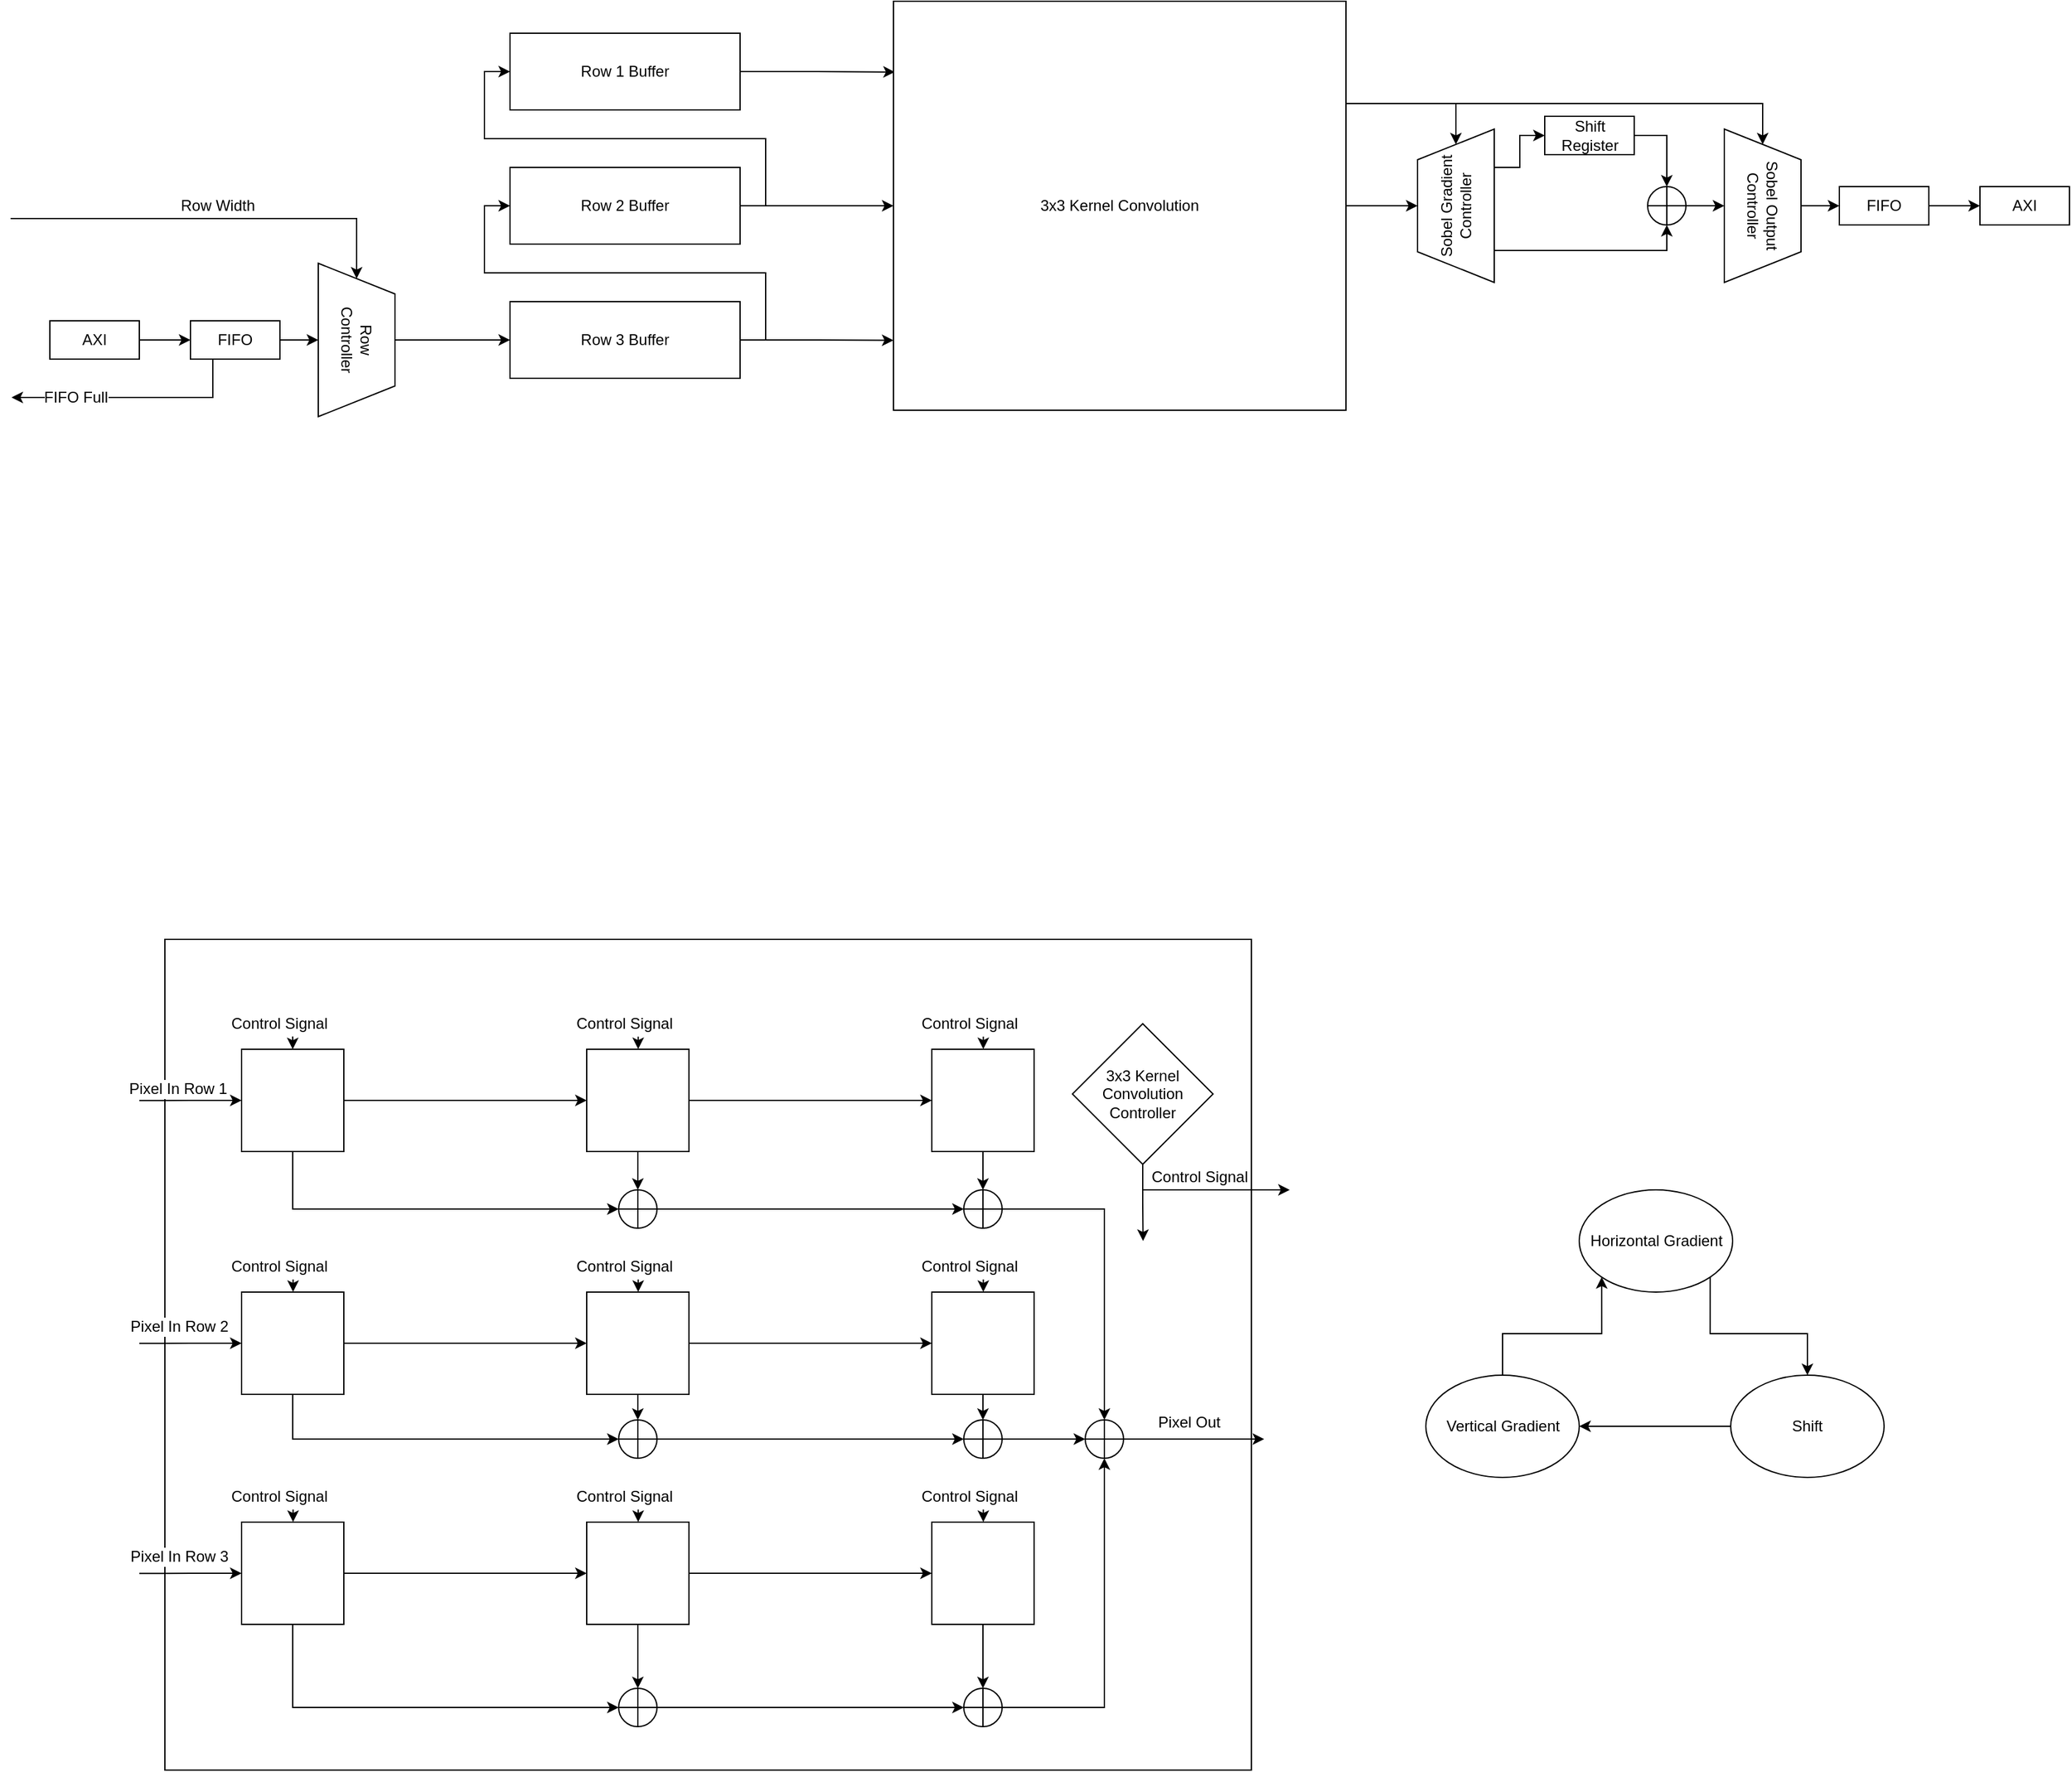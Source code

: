 <mxfile version="12.2.7" type="device" pages="1"><diagram id="0zr8mCbp8osmMEovIvkl" name="Page-1"><mxGraphModel dx="2618" dy="1478" grid="1" gridSize="10" guides="1" tooltips="1" connect="1" arrows="1" fold="1" page="1" pageScale="1" pageWidth="850" pageHeight="1100" math="0" shadow="0"><root><mxCell id="0"/><mxCell id="1" parent="0"/><mxCell id="BfPITshOqz8rbKvehvME-129" value="" style="rounded=0;whiteSpace=wrap;html=1;" vertex="1" parent="1"><mxGeometry x="160" y="774" width="850" height="650" as="geometry"/></mxCell><mxCell id="BfPITshOqz8rbKvehvME-13" style="edgeStyle=orthogonalEdgeStyle;rounded=0;orthogonalLoop=1;jettySize=auto;html=1;exitX=1;exitY=0.5;exitDx=0;exitDy=0;entryX=0;entryY=0.5;entryDx=0;entryDy=0;" edge="1" parent="1" source="BfPITshOqz8rbKvehvME-2" target="BfPITshOqz8rbKvehvME-3"><mxGeometry relative="1" as="geometry"/></mxCell><mxCell id="BfPITshOqz8rbKvehvME-2" value="AXI" style="rounded=0;whiteSpace=wrap;html=1;" vertex="1" parent="1"><mxGeometry x="70" y="290" width="70" height="30" as="geometry"/></mxCell><mxCell id="BfPITshOqz8rbKvehvME-14" style="edgeStyle=orthogonalEdgeStyle;rounded=0;orthogonalLoop=1;jettySize=auto;html=1;exitX=1;exitY=0.5;exitDx=0;exitDy=0;" edge="1" parent="1" source="BfPITshOqz8rbKvehvME-3" target="BfPITshOqz8rbKvehvME-5"><mxGeometry relative="1" as="geometry"/></mxCell><mxCell id="BfPITshOqz8rbKvehvME-39" style="edgeStyle=orthogonalEdgeStyle;rounded=0;orthogonalLoop=1;jettySize=auto;html=1;exitX=0.25;exitY=1;exitDx=0;exitDy=0;" edge="1" parent="1" source="BfPITshOqz8rbKvehvME-3"><mxGeometry relative="1" as="geometry"><mxPoint x="40" y="350" as="targetPoint"/><Array as="points"><mxPoint x="198" y="350"/><mxPoint x="40" y="350"/></Array></mxGeometry></mxCell><mxCell id="BfPITshOqz8rbKvehvME-40" value="FIFO Full" style="text;html=1;resizable=0;points=[];align=center;verticalAlign=middle;labelBackgroundColor=#ffffff;" vertex="1" connectable="0" parent="BfPITshOqz8rbKvehvME-39"><mxGeometry x="0.529" y="1" relative="1" as="geometry"><mxPoint x="5.5" y="-1" as="offset"/></mxGeometry></mxCell><mxCell id="BfPITshOqz8rbKvehvME-3" value="FIFO" style="rounded=0;whiteSpace=wrap;html=1;" vertex="1" parent="1"><mxGeometry x="180" y="290" width="70" height="30" as="geometry"/></mxCell><mxCell id="BfPITshOqz8rbKvehvME-15" style="edgeStyle=orthogonalEdgeStyle;rounded=0;orthogonalLoop=1;jettySize=auto;html=1;exitX=0.5;exitY=0;exitDx=0;exitDy=0;entryX=0;entryY=0.5;entryDx=0;entryDy=0;" edge="1" parent="1" source="BfPITshOqz8rbKvehvME-5" target="BfPITshOqz8rbKvehvME-6"><mxGeometry relative="1" as="geometry"/></mxCell><mxCell id="BfPITshOqz8rbKvehvME-130" style="edgeStyle=orthogonalEdgeStyle;rounded=0;orthogonalLoop=1;jettySize=auto;html=1;exitX=0;exitY=0.5;exitDx=0;exitDy=0;startArrow=classic;startFill=1;endArrow=none;endFill=0;" edge="1" parent="1" source="BfPITshOqz8rbKvehvME-5"><mxGeometry relative="1" as="geometry"><mxPoint x="39.31" y="210.0" as="targetPoint"/><Array as="points"><mxPoint x="310" y="210"/></Array></mxGeometry></mxCell><mxCell id="BfPITshOqz8rbKvehvME-132" value="Row Width" style="text;html=1;resizable=0;points=[];align=center;verticalAlign=middle;labelBackgroundColor=#ffffff;" vertex="1" connectable="0" parent="BfPITshOqz8rbKvehvME-130"><mxGeometry x="-0.158" y="2" relative="1" as="geometry"><mxPoint x="-23" y="-12" as="offset"/></mxGeometry></mxCell><mxCell id="BfPITshOqz8rbKvehvME-5" value="&lt;div&gt;Row&lt;/div&gt;&lt;div&gt;Controller&lt;/div&gt;" style="shape=trapezoid;perimeter=trapezoidPerimeter;whiteSpace=wrap;html=1;rotation=90;" vertex="1" parent="1"><mxGeometry x="250" y="275" width="120" height="60" as="geometry"/></mxCell><mxCell id="BfPITshOqz8rbKvehvME-11" style="edgeStyle=orthogonalEdgeStyle;rounded=0;orthogonalLoop=1;jettySize=auto;html=1;exitX=1;exitY=0.5;exitDx=0;exitDy=0;entryX=0;entryY=0.5;entryDx=0;entryDy=0;" edge="1" parent="1" source="BfPITshOqz8rbKvehvME-6" target="BfPITshOqz8rbKvehvME-8"><mxGeometry relative="1" as="geometry"/></mxCell><mxCell id="BfPITshOqz8rbKvehvME-20" style="edgeStyle=orthogonalEdgeStyle;rounded=0;orthogonalLoop=1;jettySize=auto;html=1;exitX=1;exitY=0.5;exitDx=0;exitDy=0;entryX=0;entryY=0.829;entryDx=0;entryDy=0;entryPerimeter=0;" edge="1" parent="1" source="BfPITshOqz8rbKvehvME-6" target="BfPITshOqz8rbKvehvME-17"><mxGeometry relative="1" as="geometry"/></mxCell><mxCell id="BfPITshOqz8rbKvehvME-6" value="Row 3 Buffer" style="rounded=0;whiteSpace=wrap;html=1;" vertex="1" parent="1"><mxGeometry x="430" y="275" width="180" height="60" as="geometry"/></mxCell><mxCell id="BfPITshOqz8rbKvehvME-12" style="edgeStyle=orthogonalEdgeStyle;rounded=0;orthogonalLoop=1;jettySize=auto;html=1;exitX=1;exitY=0.5;exitDx=0;exitDy=0;entryX=0;entryY=0.5;entryDx=0;entryDy=0;" edge="1" parent="1" source="BfPITshOqz8rbKvehvME-8" target="BfPITshOqz8rbKvehvME-9"><mxGeometry relative="1" as="geometry"/></mxCell><mxCell id="BfPITshOqz8rbKvehvME-19" style="edgeStyle=orthogonalEdgeStyle;rounded=0;orthogonalLoop=1;jettySize=auto;html=1;exitX=1;exitY=0.5;exitDx=0;exitDy=0;entryX=0;entryY=0.5;entryDx=0;entryDy=0;" edge="1" parent="1" source="BfPITshOqz8rbKvehvME-8" target="BfPITshOqz8rbKvehvME-17"><mxGeometry relative="1" as="geometry"/></mxCell><mxCell id="BfPITshOqz8rbKvehvME-8" value="Row 2 Buffer" style="rounded=0;whiteSpace=wrap;html=1;" vertex="1" parent="1"><mxGeometry x="430" y="170" width="180" height="60" as="geometry"/></mxCell><mxCell id="BfPITshOqz8rbKvehvME-18" style="edgeStyle=orthogonalEdgeStyle;rounded=0;orthogonalLoop=1;jettySize=auto;html=1;exitX=1;exitY=0.5;exitDx=0;exitDy=0;entryX=0.003;entryY=0.173;entryDx=0;entryDy=0;entryPerimeter=0;" edge="1" parent="1" source="BfPITshOqz8rbKvehvME-9" target="BfPITshOqz8rbKvehvME-17"><mxGeometry relative="1" as="geometry"/></mxCell><mxCell id="BfPITshOqz8rbKvehvME-9" value="Row 1 Buffer" style="rounded=0;whiteSpace=wrap;html=1;" vertex="1" parent="1"><mxGeometry x="430" y="65" width="180" height="60" as="geometry"/></mxCell><mxCell id="BfPITshOqz8rbKvehvME-27" style="edgeStyle=orthogonalEdgeStyle;rounded=0;orthogonalLoop=1;jettySize=auto;html=1;exitX=1;exitY=0.5;exitDx=0;exitDy=0;entryX=0.5;entryY=0;entryDx=0;entryDy=0;" edge="1" parent="1" source="BfPITshOqz8rbKvehvME-17" target="BfPITshOqz8rbKvehvME-26"><mxGeometry relative="1" as="geometry"/></mxCell><mxCell id="BfPITshOqz8rbKvehvME-28" style="edgeStyle=orthogonalEdgeStyle;rounded=0;orthogonalLoop=1;jettySize=auto;html=1;exitX=1;exitY=0.25;exitDx=0;exitDy=0;entryX=1;entryY=0.5;entryDx=0;entryDy=0;" edge="1" parent="1" source="BfPITshOqz8rbKvehvME-17" target="BfPITshOqz8rbKvehvME-26"><mxGeometry relative="1" as="geometry"><Array as="points"><mxPoint x="1170" y="120"/></Array></mxGeometry></mxCell><mxCell id="BfPITshOqz8rbKvehvME-33" style="edgeStyle=orthogonalEdgeStyle;rounded=0;orthogonalLoop=1;jettySize=auto;html=1;exitX=1;exitY=0.25;exitDx=0;exitDy=0;entryX=0;entryY=0.5;entryDx=0;entryDy=0;" edge="1" parent="1" source="BfPITshOqz8rbKvehvME-17" target="BfPITshOqz8rbKvehvME-32"><mxGeometry relative="1" as="geometry"><Array as="points"><mxPoint x="1410" y="120"/></Array></mxGeometry></mxCell><mxCell id="BfPITshOqz8rbKvehvME-17" value="3x3 Kernel Convolution" style="rounded=0;whiteSpace=wrap;html=1;" vertex="1" parent="1"><mxGeometry x="730" y="40" width="354" height="320" as="geometry"/></mxCell><mxCell id="BfPITshOqz8rbKvehvME-30" style="edgeStyle=orthogonalEdgeStyle;rounded=0;orthogonalLoop=1;jettySize=auto;html=1;exitX=1;exitY=0.5;exitDx=0;exitDy=0;entryX=0.5;entryY=0;entryDx=0;entryDy=0;" edge="1" parent="1" source="BfPITshOqz8rbKvehvME-21" target="BfPITshOqz8rbKvehvME-25"><mxGeometry relative="1" as="geometry"/></mxCell><mxCell id="BfPITshOqz8rbKvehvME-21" value="Shift Register" style="rounded=0;whiteSpace=wrap;html=1;" vertex="1" parent="1"><mxGeometry x="1239.5" y="130" width="70" height="30" as="geometry"/></mxCell><mxCell id="BfPITshOqz8rbKvehvME-38" style="edgeStyle=orthogonalEdgeStyle;rounded=0;orthogonalLoop=1;jettySize=auto;html=1;exitX=1;exitY=0.5;exitDx=0;exitDy=0;" edge="1" parent="1" source="BfPITshOqz8rbKvehvME-22" target="BfPITshOqz8rbKvehvME-37"><mxGeometry relative="1" as="geometry"/></mxCell><mxCell id="BfPITshOqz8rbKvehvME-22" value="FIFO" style="rounded=0;whiteSpace=wrap;html=1;" vertex="1" parent="1"><mxGeometry x="1470" y="185" width="70" height="30" as="geometry"/></mxCell><mxCell id="BfPITshOqz8rbKvehvME-34" style="edgeStyle=orthogonalEdgeStyle;rounded=0;orthogonalLoop=1;jettySize=auto;html=1;exitX=1;exitY=0.5;exitDx=0;exitDy=0;entryX=0.5;entryY=1;entryDx=0;entryDy=0;" edge="1" parent="1" source="BfPITshOqz8rbKvehvME-25" target="BfPITshOqz8rbKvehvME-32"><mxGeometry relative="1" as="geometry"/></mxCell><mxCell id="BfPITshOqz8rbKvehvME-25" value="" style="shape=orEllipse;perimeter=ellipsePerimeter;whiteSpace=wrap;html=1;backgroundOutline=1;" vertex="1" parent="1"><mxGeometry x="1320" y="185" width="30" height="30" as="geometry"/></mxCell><mxCell id="BfPITshOqz8rbKvehvME-29" style="edgeStyle=orthogonalEdgeStyle;rounded=0;orthogonalLoop=1;jettySize=auto;html=1;exitX=0.75;exitY=1;exitDx=0;exitDy=0;entryX=0;entryY=0.5;entryDx=0;entryDy=0;" edge="1" parent="1" source="BfPITshOqz8rbKvehvME-26" target="BfPITshOqz8rbKvehvME-21"><mxGeometry relative="1" as="geometry"/></mxCell><mxCell id="BfPITshOqz8rbKvehvME-31" style="edgeStyle=orthogonalEdgeStyle;rounded=0;orthogonalLoop=1;jettySize=auto;html=1;exitX=0.25;exitY=1;exitDx=0;exitDy=0;entryX=0.5;entryY=1;entryDx=0;entryDy=0;" edge="1" parent="1" source="BfPITshOqz8rbKvehvME-26" target="BfPITshOqz8rbKvehvME-25"><mxGeometry relative="1" as="geometry"><Array as="points"><mxPoint x="1200" y="235"/><mxPoint x="1335" y="235"/></Array></mxGeometry></mxCell><mxCell id="BfPITshOqz8rbKvehvME-26" value="&lt;div&gt;Sobel Gradient Controller&lt;/div&gt;" style="shape=trapezoid;perimeter=trapezoidPerimeter;whiteSpace=wrap;html=1;rotation=-90;" vertex="1" parent="1"><mxGeometry x="1110" y="170" width="120" height="60" as="geometry"/></mxCell><mxCell id="BfPITshOqz8rbKvehvME-36" style="edgeStyle=orthogonalEdgeStyle;rounded=0;orthogonalLoop=1;jettySize=auto;html=1;exitX=0.5;exitY=0;exitDx=0;exitDy=0;entryX=0;entryY=0.5;entryDx=0;entryDy=0;" edge="1" parent="1" source="BfPITshOqz8rbKvehvME-32" target="BfPITshOqz8rbKvehvME-22"><mxGeometry relative="1" as="geometry"/></mxCell><mxCell id="BfPITshOqz8rbKvehvME-32" value="Sobel Output Controller" style="shape=trapezoid;perimeter=trapezoidPerimeter;whiteSpace=wrap;html=1;rotation=90;" vertex="1" parent="1"><mxGeometry x="1350" y="170" width="120" height="60" as="geometry"/></mxCell><mxCell id="BfPITshOqz8rbKvehvME-37" value="AXI" style="rounded=0;whiteSpace=wrap;html=1;" vertex="1" parent="1"><mxGeometry x="1580" y="185" width="70" height="30" as="geometry"/></mxCell><mxCell id="BfPITshOqz8rbKvehvME-52" style="edgeStyle=orthogonalEdgeStyle;rounded=0;orthogonalLoop=1;jettySize=auto;html=1;exitX=1;exitY=0.5;exitDx=0;exitDy=0;" edge="1" parent="1" source="BfPITshOqz8rbKvehvME-43" target="BfPITshOqz8rbKvehvME-44"><mxGeometry relative="1" as="geometry"/></mxCell><mxCell id="BfPITshOqz8rbKvehvME-56" style="edgeStyle=orthogonalEdgeStyle;rounded=0;orthogonalLoop=1;jettySize=auto;html=1;exitX=0.5;exitY=1;exitDx=0;exitDy=0;entryX=0;entryY=0.5;entryDx=0;entryDy=0;" edge="1" parent="1" source="BfPITshOqz8rbKvehvME-43" target="BfPITshOqz8rbKvehvME-54"><mxGeometry relative="1" as="geometry"/></mxCell><mxCell id="BfPITshOqz8rbKvehvME-87" style="edgeStyle=orthogonalEdgeStyle;rounded=0;orthogonalLoop=1;jettySize=auto;html=1;exitX=0;exitY=0.5;exitDx=0;exitDy=0;startArrow=classic;startFill=1;endArrow=none;endFill=0;" edge="1" parent="1" source="BfPITshOqz8rbKvehvME-43"><mxGeometry relative="1" as="geometry"><mxPoint x="140" y="900.167" as="targetPoint"/></mxGeometry></mxCell><mxCell id="BfPITshOqz8rbKvehvME-91" value="Pixel In Row 1" style="text;html=1;resizable=0;points=[];align=center;verticalAlign=middle;labelBackgroundColor=#ffffff;" vertex="1" connectable="0" parent="BfPITshOqz8rbKvehvME-87"><mxGeometry x="0.268" y="3" relative="1" as="geometry"><mxPoint x="0.5" y="-13" as="offset"/></mxGeometry></mxCell><mxCell id="BfPITshOqz8rbKvehvME-100" style="edgeStyle=orthogonalEdgeStyle;rounded=0;orthogonalLoop=1;jettySize=auto;html=1;exitX=0.5;exitY=0;exitDx=0;exitDy=0;startArrow=classic;startFill=1;endArrow=none;endFill=0;" edge="1" parent="1" source="BfPITshOqz8rbKvehvME-43"><mxGeometry relative="1" as="geometry"><mxPoint x="260" y="850" as="targetPoint"/></mxGeometry></mxCell><mxCell id="BfPITshOqz8rbKvehvME-43" value="" style="whiteSpace=wrap;html=1;aspect=fixed;" vertex="1" parent="1"><mxGeometry x="220" y="860" width="80" height="80" as="geometry"/></mxCell><mxCell id="BfPITshOqz8rbKvehvME-53" style="edgeStyle=orthogonalEdgeStyle;rounded=0;orthogonalLoop=1;jettySize=auto;html=1;exitX=1;exitY=0.5;exitDx=0;exitDy=0;entryX=0;entryY=0.5;entryDx=0;entryDy=0;" edge="1" parent="1" source="BfPITshOqz8rbKvehvME-44" target="BfPITshOqz8rbKvehvME-45"><mxGeometry relative="1" as="geometry"/></mxCell><mxCell id="BfPITshOqz8rbKvehvME-57" style="edgeStyle=orthogonalEdgeStyle;rounded=0;orthogonalLoop=1;jettySize=auto;html=1;exitX=0.5;exitY=1;exitDx=0;exitDy=0;entryX=0.5;entryY=0;entryDx=0;entryDy=0;" edge="1" parent="1" source="BfPITshOqz8rbKvehvME-44" target="BfPITshOqz8rbKvehvME-54"><mxGeometry relative="1" as="geometry"/></mxCell><mxCell id="BfPITshOqz8rbKvehvME-44" value="" style="whiteSpace=wrap;html=1;aspect=fixed;" vertex="1" parent="1"><mxGeometry x="490" y="860" width="80" height="80" as="geometry"/></mxCell><mxCell id="BfPITshOqz8rbKvehvME-60" style="edgeStyle=orthogonalEdgeStyle;rounded=0;orthogonalLoop=1;jettySize=auto;html=1;exitX=0.5;exitY=1;exitDx=0;exitDy=0;entryX=0.5;entryY=0;entryDx=0;entryDy=0;" edge="1" parent="1" source="BfPITshOqz8rbKvehvME-45" target="BfPITshOqz8rbKvehvME-58"><mxGeometry relative="1" as="geometry"/></mxCell><mxCell id="BfPITshOqz8rbKvehvME-45" value="" style="whiteSpace=wrap;html=1;aspect=fixed;" vertex="1" parent="1"><mxGeometry x="760" y="860" width="80" height="80" as="geometry"/></mxCell><mxCell id="BfPITshOqz8rbKvehvME-59" style="edgeStyle=orthogonalEdgeStyle;rounded=0;orthogonalLoop=1;jettySize=auto;html=1;exitX=1;exitY=0.5;exitDx=0;exitDy=0;entryX=0;entryY=0.5;entryDx=0;entryDy=0;" edge="1" parent="1" source="BfPITshOqz8rbKvehvME-54" target="BfPITshOqz8rbKvehvME-58"><mxGeometry relative="1" as="geometry"/></mxCell><mxCell id="BfPITshOqz8rbKvehvME-54" value="" style="shape=orEllipse;perimeter=ellipsePerimeter;whiteSpace=wrap;html=1;backgroundOutline=1;" vertex="1" parent="1"><mxGeometry x="515" y="970" width="30" height="30" as="geometry"/></mxCell><mxCell id="BfPITshOqz8rbKvehvME-86" style="edgeStyle=orthogonalEdgeStyle;rounded=0;orthogonalLoop=1;jettySize=auto;html=1;exitX=1;exitY=0.5;exitDx=0;exitDy=0;entryX=0.5;entryY=0;entryDx=0;entryDy=0;" edge="1" parent="1" source="BfPITshOqz8rbKvehvME-58" target="BfPITshOqz8rbKvehvME-83"><mxGeometry relative="1" as="geometry"/></mxCell><mxCell id="BfPITshOqz8rbKvehvME-58" value="" style="shape=orEllipse;perimeter=ellipsePerimeter;whiteSpace=wrap;html=1;backgroundOutline=1;" vertex="1" parent="1"><mxGeometry x="785" y="970" width="30" height="30" as="geometry"/></mxCell><mxCell id="BfPITshOqz8rbKvehvME-61" style="edgeStyle=orthogonalEdgeStyle;rounded=0;orthogonalLoop=1;jettySize=auto;html=1;exitX=1;exitY=0.5;exitDx=0;exitDy=0;" edge="1" parent="1" source="BfPITshOqz8rbKvehvME-63" target="BfPITshOqz8rbKvehvME-66"><mxGeometry relative="1" as="geometry"/></mxCell><mxCell id="BfPITshOqz8rbKvehvME-62" style="edgeStyle=orthogonalEdgeStyle;rounded=0;orthogonalLoop=1;jettySize=auto;html=1;exitX=0.5;exitY=1;exitDx=0;exitDy=0;entryX=0;entryY=0.5;entryDx=0;entryDy=0;" edge="1" parent="1" source="BfPITshOqz8rbKvehvME-63" target="BfPITshOqz8rbKvehvME-70"><mxGeometry relative="1" as="geometry"/></mxCell><mxCell id="BfPITshOqz8rbKvehvME-88" style="edgeStyle=orthogonalEdgeStyle;rounded=0;orthogonalLoop=1;jettySize=auto;html=1;exitX=0;exitY=0.5;exitDx=0;exitDy=0;startArrow=classic;startFill=1;endArrow=none;endFill=0;" edge="1" parent="1" source="BfPITshOqz8rbKvehvME-63"><mxGeometry relative="1" as="geometry"><mxPoint x="140" y="1090.167" as="targetPoint"/></mxGeometry></mxCell><mxCell id="BfPITshOqz8rbKvehvME-63" value="" style="whiteSpace=wrap;html=1;aspect=fixed;" vertex="1" parent="1"><mxGeometry x="220" y="1050" width="80" height="80" as="geometry"/></mxCell><mxCell id="BfPITshOqz8rbKvehvME-64" style="edgeStyle=orthogonalEdgeStyle;rounded=0;orthogonalLoop=1;jettySize=auto;html=1;exitX=1;exitY=0.5;exitDx=0;exitDy=0;entryX=0;entryY=0.5;entryDx=0;entryDy=0;" edge="1" parent="1" source="BfPITshOqz8rbKvehvME-66" target="BfPITshOqz8rbKvehvME-68"><mxGeometry relative="1" as="geometry"/></mxCell><mxCell id="BfPITshOqz8rbKvehvME-65" style="edgeStyle=orthogonalEdgeStyle;rounded=0;orthogonalLoop=1;jettySize=auto;html=1;exitX=0.5;exitY=1;exitDx=0;exitDy=0;entryX=0.5;entryY=0;entryDx=0;entryDy=0;" edge="1" parent="1" source="BfPITshOqz8rbKvehvME-66" target="BfPITshOqz8rbKvehvME-70"><mxGeometry relative="1" as="geometry"/></mxCell><mxCell id="BfPITshOqz8rbKvehvME-66" value="" style="whiteSpace=wrap;html=1;aspect=fixed;" vertex="1" parent="1"><mxGeometry x="490" y="1050" width="80" height="80" as="geometry"/></mxCell><mxCell id="BfPITshOqz8rbKvehvME-67" style="edgeStyle=orthogonalEdgeStyle;rounded=0;orthogonalLoop=1;jettySize=auto;html=1;exitX=0.5;exitY=1;exitDx=0;exitDy=0;entryX=0.5;entryY=0;entryDx=0;entryDy=0;" edge="1" parent="1" source="BfPITshOqz8rbKvehvME-68" target="BfPITshOqz8rbKvehvME-71"><mxGeometry relative="1" as="geometry"/></mxCell><mxCell id="BfPITshOqz8rbKvehvME-68" value="" style="whiteSpace=wrap;html=1;aspect=fixed;" vertex="1" parent="1"><mxGeometry x="760" y="1050" width="80" height="80" as="geometry"/></mxCell><mxCell id="BfPITshOqz8rbKvehvME-69" style="edgeStyle=orthogonalEdgeStyle;rounded=0;orthogonalLoop=1;jettySize=auto;html=1;exitX=1;exitY=0.5;exitDx=0;exitDy=0;entryX=0;entryY=0.5;entryDx=0;entryDy=0;" edge="1" parent="1" source="BfPITshOqz8rbKvehvME-70" target="BfPITshOqz8rbKvehvME-71"><mxGeometry relative="1" as="geometry"/></mxCell><mxCell id="BfPITshOqz8rbKvehvME-70" value="" style="shape=orEllipse;perimeter=ellipsePerimeter;whiteSpace=wrap;html=1;backgroundOutline=1;" vertex="1" parent="1"><mxGeometry x="515" y="1150" width="30" height="30" as="geometry"/></mxCell><mxCell id="BfPITshOqz8rbKvehvME-85" style="edgeStyle=orthogonalEdgeStyle;rounded=0;orthogonalLoop=1;jettySize=auto;html=1;exitX=1;exitY=0.5;exitDx=0;exitDy=0;entryX=0;entryY=0.5;entryDx=0;entryDy=0;" edge="1" parent="1" source="BfPITshOqz8rbKvehvME-71" target="BfPITshOqz8rbKvehvME-83"><mxGeometry relative="1" as="geometry"/></mxCell><mxCell id="BfPITshOqz8rbKvehvME-71" value="" style="shape=orEllipse;perimeter=ellipsePerimeter;whiteSpace=wrap;html=1;backgroundOutline=1;" vertex="1" parent="1"><mxGeometry x="785" y="1150" width="30" height="30" as="geometry"/></mxCell><mxCell id="BfPITshOqz8rbKvehvME-72" style="edgeStyle=orthogonalEdgeStyle;rounded=0;orthogonalLoop=1;jettySize=auto;html=1;exitX=1;exitY=0.5;exitDx=0;exitDy=0;" edge="1" parent="1" source="BfPITshOqz8rbKvehvME-74" target="BfPITshOqz8rbKvehvME-77"><mxGeometry relative="1" as="geometry"/></mxCell><mxCell id="BfPITshOqz8rbKvehvME-73" style="edgeStyle=orthogonalEdgeStyle;rounded=0;orthogonalLoop=1;jettySize=auto;html=1;exitX=0.5;exitY=1;exitDx=0;exitDy=0;entryX=0;entryY=0.5;entryDx=0;entryDy=0;" edge="1" parent="1" source="BfPITshOqz8rbKvehvME-74" target="BfPITshOqz8rbKvehvME-81"><mxGeometry relative="1" as="geometry"/></mxCell><mxCell id="BfPITshOqz8rbKvehvME-89" style="edgeStyle=orthogonalEdgeStyle;rounded=0;orthogonalLoop=1;jettySize=auto;html=1;exitX=0;exitY=0.5;exitDx=0;exitDy=0;startArrow=classic;startFill=1;endArrow=none;endFill=0;" edge="1" parent="1" source="BfPITshOqz8rbKvehvME-74"><mxGeometry relative="1" as="geometry"><mxPoint x="140" y="1270.167" as="targetPoint"/></mxGeometry></mxCell><mxCell id="BfPITshOqz8rbKvehvME-74" value="" style="whiteSpace=wrap;html=1;aspect=fixed;" vertex="1" parent="1"><mxGeometry x="220" y="1230" width="80" height="80" as="geometry"/></mxCell><mxCell id="BfPITshOqz8rbKvehvME-75" style="edgeStyle=orthogonalEdgeStyle;rounded=0;orthogonalLoop=1;jettySize=auto;html=1;exitX=1;exitY=0.5;exitDx=0;exitDy=0;entryX=0;entryY=0.5;entryDx=0;entryDy=0;" edge="1" parent="1" source="BfPITshOqz8rbKvehvME-77" target="BfPITshOqz8rbKvehvME-79"><mxGeometry relative="1" as="geometry"/></mxCell><mxCell id="BfPITshOqz8rbKvehvME-76" style="edgeStyle=orthogonalEdgeStyle;rounded=0;orthogonalLoop=1;jettySize=auto;html=1;exitX=0.5;exitY=1;exitDx=0;exitDy=0;entryX=0.5;entryY=0;entryDx=0;entryDy=0;" edge="1" parent="1" source="BfPITshOqz8rbKvehvME-77" target="BfPITshOqz8rbKvehvME-81"><mxGeometry relative="1" as="geometry"/></mxCell><mxCell id="BfPITshOqz8rbKvehvME-77" value="" style="whiteSpace=wrap;html=1;aspect=fixed;" vertex="1" parent="1"><mxGeometry x="490" y="1230" width="80" height="80" as="geometry"/></mxCell><mxCell id="BfPITshOqz8rbKvehvME-78" style="edgeStyle=orthogonalEdgeStyle;rounded=0;orthogonalLoop=1;jettySize=auto;html=1;exitX=0.5;exitY=1;exitDx=0;exitDy=0;entryX=0.5;entryY=0;entryDx=0;entryDy=0;" edge="1" parent="1" source="BfPITshOqz8rbKvehvME-79" target="BfPITshOqz8rbKvehvME-82"><mxGeometry relative="1" as="geometry"/></mxCell><mxCell id="BfPITshOqz8rbKvehvME-79" value="" style="whiteSpace=wrap;html=1;aspect=fixed;" vertex="1" parent="1"><mxGeometry x="760" y="1230" width="80" height="80" as="geometry"/></mxCell><mxCell id="BfPITshOqz8rbKvehvME-80" style="edgeStyle=orthogonalEdgeStyle;rounded=0;orthogonalLoop=1;jettySize=auto;html=1;exitX=1;exitY=0.5;exitDx=0;exitDy=0;entryX=0;entryY=0.5;entryDx=0;entryDy=0;" edge="1" parent="1" source="BfPITshOqz8rbKvehvME-81" target="BfPITshOqz8rbKvehvME-82"><mxGeometry relative="1" as="geometry"/></mxCell><mxCell id="BfPITshOqz8rbKvehvME-81" value="" style="shape=orEllipse;perimeter=ellipsePerimeter;whiteSpace=wrap;html=1;backgroundOutline=1;" vertex="1" parent="1"><mxGeometry x="515" y="1360" width="30" height="30" as="geometry"/></mxCell><mxCell id="BfPITshOqz8rbKvehvME-84" style="edgeStyle=orthogonalEdgeStyle;rounded=0;orthogonalLoop=1;jettySize=auto;html=1;exitX=1;exitY=0.5;exitDx=0;exitDy=0;entryX=0.5;entryY=1;entryDx=0;entryDy=0;" edge="1" parent="1" source="BfPITshOqz8rbKvehvME-82" target="BfPITshOqz8rbKvehvME-83"><mxGeometry relative="1" as="geometry"/></mxCell><mxCell id="BfPITshOqz8rbKvehvME-82" value="" style="shape=orEllipse;perimeter=ellipsePerimeter;whiteSpace=wrap;html=1;backgroundOutline=1;" vertex="1" parent="1"><mxGeometry x="785" y="1360" width="30" height="30" as="geometry"/></mxCell><mxCell id="BfPITshOqz8rbKvehvME-90" style="edgeStyle=orthogonalEdgeStyle;rounded=0;orthogonalLoop=1;jettySize=auto;html=1;exitX=1;exitY=0.5;exitDx=0;exitDy=0;startArrow=none;startFill=0;endArrow=classic;endFill=1;" edge="1" parent="1" source="BfPITshOqz8rbKvehvME-83"><mxGeometry relative="1" as="geometry"><mxPoint x="1020" y="1165" as="targetPoint"/></mxGeometry></mxCell><mxCell id="BfPITshOqz8rbKvehvME-83" value="" style="shape=orEllipse;perimeter=ellipsePerimeter;whiteSpace=wrap;html=1;backgroundOutline=1;" vertex="1" parent="1"><mxGeometry x="880" y="1150" width="30" height="30" as="geometry"/></mxCell><mxCell id="BfPITshOqz8rbKvehvME-92" value="Pixel In Row 2" style="text;html=1;resizable=0;points=[];align=center;verticalAlign=middle;labelBackgroundColor=#ffffff;" vertex="1" connectable="0" parent="1"><mxGeometry x="169.833" y="1090.167" as="geometry"><mxPoint x="0.5" y="-13" as="offset"/></mxGeometry></mxCell><mxCell id="BfPITshOqz8rbKvehvME-93" value="Pixel In Row 3" style="text;html=1;resizable=0;points=[];align=center;verticalAlign=middle;labelBackgroundColor=#ffffff;" vertex="1" connectable="0" parent="1"><mxGeometry x="169.833" y="1270.167" as="geometry"><mxPoint x="0.5" y="-13" as="offset"/></mxGeometry></mxCell><mxCell id="BfPITshOqz8rbKvehvME-94" value="Pixel Out" style="text;html=1;resizable=0;points=[];align=center;verticalAlign=middle;labelBackgroundColor=#ffffff;" vertex="1" connectable="0" parent="1"><mxGeometry x="959.833" y="1165.167" as="geometry"><mxPoint x="0.5" y="-13" as="offset"/></mxGeometry></mxCell><mxCell id="BfPITshOqz8rbKvehvME-124" style="edgeStyle=orthogonalEdgeStyle;rounded=0;orthogonalLoop=1;jettySize=auto;html=1;exitX=0.5;exitY=1;exitDx=0;exitDy=0;startArrow=none;startFill=0;endArrow=classic;endFill=1;" edge="1" parent="1" source="BfPITshOqz8rbKvehvME-95"><mxGeometry relative="1" as="geometry"><mxPoint x="925.276" y="1010" as="targetPoint"/></mxGeometry></mxCell><mxCell id="BfPITshOqz8rbKvehvME-127" style="edgeStyle=orthogonalEdgeStyle;rounded=0;orthogonalLoop=1;jettySize=auto;html=1;exitX=0.5;exitY=1;exitDx=0;exitDy=0;startArrow=none;startFill=0;endArrow=classic;endFill=1;" edge="1" parent="1" source="BfPITshOqz8rbKvehvME-95"><mxGeometry relative="1" as="geometry"><mxPoint x="1040" y="970" as="targetPoint"/><Array as="points"><mxPoint x="925" y="970"/></Array></mxGeometry></mxCell><mxCell id="BfPITshOqz8rbKvehvME-95" value="3x3 Kernel Convolution Controller" style="rhombus;whiteSpace=wrap;html=1;" vertex="1" parent="1"><mxGeometry x="870" y="840" width="110" height="110" as="geometry"/></mxCell><mxCell id="BfPITshOqz8rbKvehvME-101" value="Control Signal" style="text;html=1;resizable=0;points=[];autosize=1;align=left;verticalAlign=top;spacingTop=-4;" vertex="1" parent="1"><mxGeometry x="210" y="830" width="100" height="20" as="geometry"/></mxCell><mxCell id="BfPITshOqz8rbKvehvME-108" style="edgeStyle=orthogonalEdgeStyle;rounded=0;orthogonalLoop=1;jettySize=auto;html=1;exitX=0.5;exitY=0;exitDx=0;exitDy=0;startArrow=classic;startFill=1;endArrow=none;endFill=0;" edge="1" parent="1"><mxGeometry relative="1" as="geometry"><mxPoint x="530.286" y="1040.143" as="targetPoint"/><mxPoint x="530.286" y="1049.857" as="sourcePoint"/></mxGeometry></mxCell><mxCell id="BfPITshOqz8rbKvehvME-109" value="Control Signal" style="text;html=1;resizable=0;points=[];autosize=1;align=left;verticalAlign=top;spacingTop=-4;" vertex="1" parent="1"><mxGeometry x="480" y="1020" width="100" height="20" as="geometry"/></mxCell><mxCell id="BfPITshOqz8rbKvehvME-110" style="edgeStyle=orthogonalEdgeStyle;rounded=0;orthogonalLoop=1;jettySize=auto;html=1;exitX=0.5;exitY=0;exitDx=0;exitDy=0;startArrow=classic;startFill=1;endArrow=none;endFill=0;" edge="1" parent="1"><mxGeometry relative="1" as="geometry"><mxPoint x="260.286" y="1040.143" as="targetPoint"/><mxPoint x="260.286" y="1049.857" as="sourcePoint"/></mxGeometry></mxCell><mxCell id="BfPITshOqz8rbKvehvME-111" value="Control Signal" style="text;html=1;resizable=0;points=[];autosize=1;align=left;verticalAlign=top;spacingTop=-4;" vertex="1" parent="1"><mxGeometry x="210" y="1020" width="100" height="20" as="geometry"/></mxCell><mxCell id="BfPITshOqz8rbKvehvME-112" style="edgeStyle=orthogonalEdgeStyle;rounded=0;orthogonalLoop=1;jettySize=auto;html=1;exitX=0.5;exitY=0;exitDx=0;exitDy=0;startArrow=classic;startFill=1;endArrow=none;endFill=0;" edge="1" parent="1"><mxGeometry relative="1" as="geometry"><mxPoint x="530.286" y="850.143" as="targetPoint"/><mxPoint x="530.286" y="859.857" as="sourcePoint"/></mxGeometry></mxCell><mxCell id="BfPITshOqz8rbKvehvME-113" value="Control Signal" style="text;html=1;resizable=0;points=[];autosize=1;align=left;verticalAlign=top;spacingTop=-4;" vertex="1" parent="1"><mxGeometry x="480" y="830" width="100" height="20" as="geometry"/></mxCell><mxCell id="BfPITshOqz8rbKvehvME-114" style="edgeStyle=orthogonalEdgeStyle;rounded=0;orthogonalLoop=1;jettySize=auto;html=1;exitX=0.5;exitY=0;exitDx=0;exitDy=0;startArrow=classic;startFill=1;endArrow=none;endFill=0;" edge="1" parent="1"><mxGeometry relative="1" as="geometry"><mxPoint x="800.286" y="850.143" as="targetPoint"/><mxPoint x="800.286" y="859.857" as="sourcePoint"/></mxGeometry></mxCell><mxCell id="BfPITshOqz8rbKvehvME-115" value="Control Signal" style="text;html=1;resizable=0;points=[];autosize=1;align=left;verticalAlign=top;spacingTop=-4;" vertex="1" parent="1"><mxGeometry x="750" y="830" width="100" height="20" as="geometry"/></mxCell><mxCell id="BfPITshOqz8rbKvehvME-116" style="edgeStyle=orthogonalEdgeStyle;rounded=0;orthogonalLoop=1;jettySize=auto;html=1;exitX=0.5;exitY=0;exitDx=0;exitDy=0;startArrow=classic;startFill=1;endArrow=none;endFill=0;" edge="1" parent="1"><mxGeometry relative="1" as="geometry"><mxPoint x="800.286" y="1040.143" as="targetPoint"/><mxPoint x="800.286" y="1049.857" as="sourcePoint"/></mxGeometry></mxCell><mxCell id="BfPITshOqz8rbKvehvME-117" value="Control Signal" style="text;html=1;resizable=0;points=[];autosize=1;align=left;verticalAlign=top;spacingTop=-4;" vertex="1" parent="1"><mxGeometry x="750" y="1020" width="100" height="20" as="geometry"/></mxCell><mxCell id="BfPITshOqz8rbKvehvME-118" style="edgeStyle=orthogonalEdgeStyle;rounded=0;orthogonalLoop=1;jettySize=auto;html=1;exitX=0.5;exitY=0;exitDx=0;exitDy=0;startArrow=classic;startFill=1;endArrow=none;endFill=0;" edge="1" parent="1"><mxGeometry relative="1" as="geometry"><mxPoint x="800.286" y="1220.143" as="targetPoint"/><mxPoint x="800.286" y="1229.857" as="sourcePoint"/></mxGeometry></mxCell><mxCell id="BfPITshOqz8rbKvehvME-119" value="Control Signal" style="text;html=1;resizable=0;points=[];autosize=1;align=left;verticalAlign=top;spacingTop=-4;" vertex="1" parent="1"><mxGeometry x="750" y="1200" width="100" height="20" as="geometry"/></mxCell><mxCell id="BfPITshOqz8rbKvehvME-120" style="edgeStyle=orthogonalEdgeStyle;rounded=0;orthogonalLoop=1;jettySize=auto;html=1;exitX=0.5;exitY=0;exitDx=0;exitDy=0;startArrow=classic;startFill=1;endArrow=none;endFill=0;" edge="1" parent="1"><mxGeometry relative="1" as="geometry"><mxPoint x="530.286" y="1220.143" as="targetPoint"/><mxPoint x="530.286" y="1229.857" as="sourcePoint"/></mxGeometry></mxCell><mxCell id="BfPITshOqz8rbKvehvME-121" value="Control Signal" style="text;html=1;resizable=0;points=[];autosize=1;align=left;verticalAlign=top;spacingTop=-4;" vertex="1" parent="1"><mxGeometry x="480" y="1200" width="100" height="20" as="geometry"/></mxCell><mxCell id="BfPITshOqz8rbKvehvME-122" style="edgeStyle=orthogonalEdgeStyle;rounded=0;orthogonalLoop=1;jettySize=auto;html=1;exitX=0.5;exitY=0;exitDx=0;exitDy=0;startArrow=classic;startFill=1;endArrow=none;endFill=0;" edge="1" parent="1"><mxGeometry relative="1" as="geometry"><mxPoint x="260.286" y="1220.143" as="targetPoint"/><mxPoint x="260.286" y="1229.857" as="sourcePoint"/></mxGeometry></mxCell><mxCell id="BfPITshOqz8rbKvehvME-123" value="Control Signal" style="text;html=1;resizable=0;points=[];autosize=1;align=left;verticalAlign=top;spacingTop=-4;" vertex="1" parent="1"><mxGeometry x="210" y="1200" width="100" height="20" as="geometry"/></mxCell><mxCell id="BfPITshOqz8rbKvehvME-125" value="Control Signal" style="text;html=1;resizable=0;points=[];autosize=1;align=left;verticalAlign=top;spacingTop=-4;" vertex="1" parent="1"><mxGeometry x="930" y="950" width="100" height="20" as="geometry"/></mxCell><mxCell id="BfPITshOqz8rbKvehvME-136" style="edgeStyle=orthogonalEdgeStyle;rounded=0;orthogonalLoop=1;jettySize=auto;html=1;exitX=0;exitY=1;exitDx=0;exitDy=0;entryX=0.5;entryY=0;entryDx=0;entryDy=0;startArrow=classic;startFill=1;endArrow=none;endFill=0;" edge="1" parent="1" source="BfPITshOqz8rbKvehvME-133" target="BfPITshOqz8rbKvehvME-134"><mxGeometry relative="1" as="geometry"/></mxCell><mxCell id="BfPITshOqz8rbKvehvME-137" style="edgeStyle=orthogonalEdgeStyle;rounded=0;orthogonalLoop=1;jettySize=auto;html=1;exitX=1;exitY=1;exitDx=0;exitDy=0;entryX=0.5;entryY=0;entryDx=0;entryDy=0;startArrow=none;startFill=0;endArrow=classic;endFill=1;" edge="1" parent="1" source="BfPITshOqz8rbKvehvME-133" target="BfPITshOqz8rbKvehvME-135"><mxGeometry relative="1" as="geometry"/></mxCell><mxCell id="BfPITshOqz8rbKvehvME-133" value="Horizontal Gradient" style="ellipse;whiteSpace=wrap;html=1;" vertex="1" parent="1"><mxGeometry x="1266.5" y="970" width="120" height="80" as="geometry"/></mxCell><mxCell id="BfPITshOqz8rbKvehvME-134" value="Vertical Gradient" style="ellipse;whiteSpace=wrap;html=1;" vertex="1" parent="1"><mxGeometry x="1146.5" y="1115" width="120" height="80" as="geometry"/></mxCell><mxCell id="BfPITshOqz8rbKvehvME-138" style="edgeStyle=orthogonalEdgeStyle;rounded=0;orthogonalLoop=1;jettySize=auto;html=1;exitX=0;exitY=0.5;exitDx=0;exitDy=0;entryX=1;entryY=0.5;entryDx=0;entryDy=0;startArrow=none;startFill=0;endArrow=classic;endFill=1;" edge="1" parent="1" source="BfPITshOqz8rbKvehvME-135" target="BfPITshOqz8rbKvehvME-134"><mxGeometry relative="1" as="geometry"/></mxCell><mxCell id="BfPITshOqz8rbKvehvME-135" value="Shift" style="ellipse;whiteSpace=wrap;html=1;" vertex="1" parent="1"><mxGeometry x="1385" y="1115" width="120" height="80" as="geometry"/></mxCell></root></mxGraphModel></diagram></mxfile>